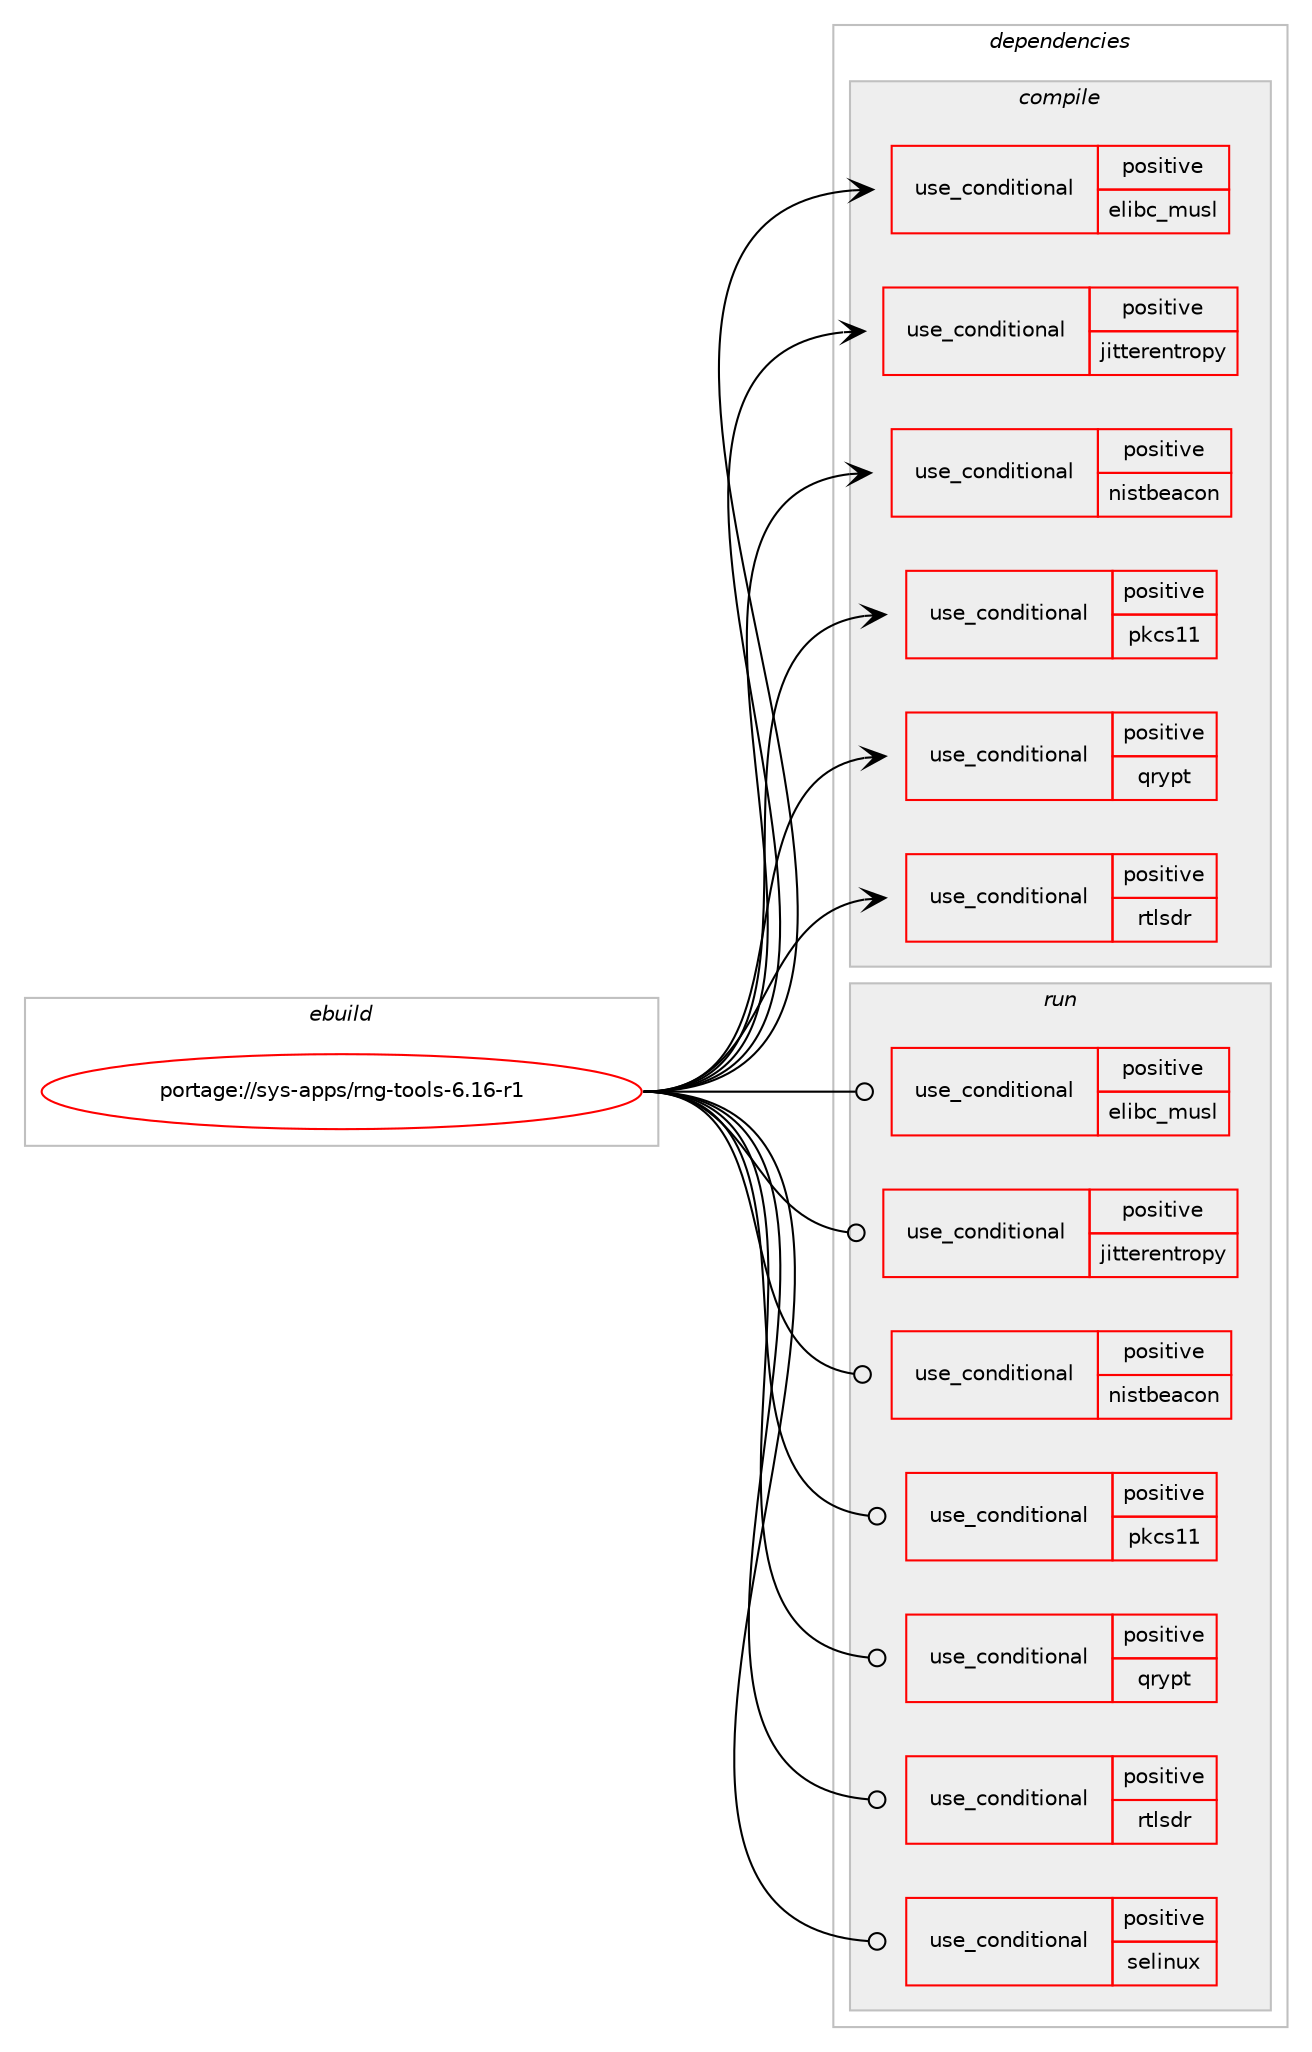digraph prolog {

# *************
# Graph options
# *************

newrank=true;
concentrate=true;
compound=true;
graph [rankdir=LR,fontname=Helvetica,fontsize=10,ranksep=1.5];#, ranksep=2.5, nodesep=0.2];
edge  [arrowhead=vee];
node  [fontname=Helvetica,fontsize=10];

# **********
# The ebuild
# **********

subgraph cluster_leftcol {
color=gray;
rank=same;
label=<<i>ebuild</i>>;
id [label="portage://sys-apps/rng-tools-6.16-r1", color=red, width=4, href="../sys-apps/rng-tools-6.16-r1.svg"];
}

# ****************
# The dependencies
# ****************

subgraph cluster_midcol {
color=gray;
label=<<i>dependencies</i>>;
subgraph cluster_compile {
fillcolor="#eeeeee";
style=filled;
label=<<i>compile</i>>;
subgraph cond13234 {
dependency19538 [label=<<TABLE BORDER="0" CELLBORDER="1" CELLSPACING="0" CELLPADDING="4"><TR><TD ROWSPAN="3" CELLPADDING="10">use_conditional</TD></TR><TR><TD>positive</TD></TR><TR><TD>elibc_musl</TD></TR></TABLE>>, shape=none, color=red];
# *** BEGIN UNKNOWN DEPENDENCY TYPE (TODO) ***
# dependency19538 -> package_dependency(portage://sys-apps/rng-tools-6.16-r1,install,no,sys-libs,argp-standalone,none,[,,],[],[])
# *** END UNKNOWN DEPENDENCY TYPE (TODO) ***

}
id:e -> dependency19538:w [weight=20,style="solid",arrowhead="vee"];
subgraph cond13235 {
dependency19539 [label=<<TABLE BORDER="0" CELLBORDER="1" CELLSPACING="0" CELLPADDING="4"><TR><TD ROWSPAN="3" CELLPADDING="10">use_conditional</TD></TR><TR><TD>positive</TD></TR><TR><TD>jitterentropy</TD></TR></TABLE>>, shape=none, color=red];
# *** BEGIN UNKNOWN DEPENDENCY TYPE (TODO) ***
# dependency19539 -> package_dependency(portage://sys-apps/rng-tools-6.16-r1,install,no,app-crypt,jitterentropy,none,[,,],any_same_slot,[])
# *** END UNKNOWN DEPENDENCY TYPE (TODO) ***

}
id:e -> dependency19539:w [weight=20,style="solid",arrowhead="vee"];
subgraph cond13236 {
dependency19540 [label=<<TABLE BORDER="0" CELLBORDER="1" CELLSPACING="0" CELLPADDING="4"><TR><TD ROWSPAN="3" CELLPADDING="10">use_conditional</TD></TR><TR><TD>positive</TD></TR><TR><TD>nistbeacon</TD></TR></TABLE>>, shape=none, color=red];
# *** BEGIN UNKNOWN DEPENDENCY TYPE (TODO) ***
# dependency19540 -> package_dependency(portage://sys-apps/rng-tools-6.16-r1,install,no,dev-libs,jansson,none,[,,],any_same_slot,[])
# *** END UNKNOWN DEPENDENCY TYPE (TODO) ***

# *** BEGIN UNKNOWN DEPENDENCY TYPE (TODO) ***
# dependency19540 -> package_dependency(portage://sys-apps/rng-tools-6.16-r1,install,no,dev-libs,libxml2,none,[,,],[slot(2),equal],[])
# *** END UNKNOWN DEPENDENCY TYPE (TODO) ***

# *** BEGIN UNKNOWN DEPENDENCY TYPE (TODO) ***
# dependency19540 -> package_dependency(portage://sys-apps/rng-tools-6.16-r1,install,no,net-misc,curl,none,[,,],[],[use(enable(ssl),none)])
# *** END UNKNOWN DEPENDENCY TYPE (TODO) ***

}
id:e -> dependency19540:w [weight=20,style="solid",arrowhead="vee"];
subgraph cond13237 {
dependency19541 [label=<<TABLE BORDER="0" CELLBORDER="1" CELLSPACING="0" CELLPADDING="4"><TR><TD ROWSPAN="3" CELLPADDING="10">use_conditional</TD></TR><TR><TD>positive</TD></TR><TR><TD>pkcs11</TD></TR></TABLE>>, shape=none, color=red];
# *** BEGIN UNKNOWN DEPENDENCY TYPE (TODO) ***
# dependency19541 -> package_dependency(portage://sys-apps/rng-tools-6.16-r1,install,no,dev-libs,libp11,none,[,,],any_same_slot,[])
# *** END UNKNOWN DEPENDENCY TYPE (TODO) ***

}
id:e -> dependency19541:w [weight=20,style="solid",arrowhead="vee"];
subgraph cond13238 {
dependency19542 [label=<<TABLE BORDER="0" CELLBORDER="1" CELLSPACING="0" CELLPADDING="4"><TR><TD ROWSPAN="3" CELLPADDING="10">use_conditional</TD></TR><TR><TD>positive</TD></TR><TR><TD>qrypt</TD></TR></TABLE>>, shape=none, color=red];
# *** BEGIN UNKNOWN DEPENDENCY TYPE (TODO) ***
# dependency19542 -> package_dependency(portage://sys-apps/rng-tools-6.16-r1,install,no,dev-libs,jansson,none,[,,],any_same_slot,[])
# *** END UNKNOWN DEPENDENCY TYPE (TODO) ***

# *** BEGIN UNKNOWN DEPENDENCY TYPE (TODO) ***
# dependency19542 -> package_dependency(portage://sys-apps/rng-tools-6.16-r1,install,no,net-misc,curl,none,[,,],[],[use(enable(ssl),none)])
# *** END UNKNOWN DEPENDENCY TYPE (TODO) ***

}
id:e -> dependency19542:w [weight=20,style="solid",arrowhead="vee"];
subgraph cond13239 {
dependency19543 [label=<<TABLE BORDER="0" CELLBORDER="1" CELLSPACING="0" CELLPADDING="4"><TR><TD ROWSPAN="3" CELLPADDING="10">use_conditional</TD></TR><TR><TD>positive</TD></TR><TR><TD>rtlsdr</TD></TR></TABLE>>, shape=none, color=red];
# *** BEGIN UNKNOWN DEPENDENCY TYPE (TODO) ***
# dependency19543 -> package_dependency(portage://sys-apps/rng-tools-6.16-r1,install,no,net-wireless,rtl-sdr,none,[,,],[],[])
# *** END UNKNOWN DEPENDENCY TYPE (TODO) ***

}
id:e -> dependency19543:w [weight=20,style="solid",arrowhead="vee"];
# *** BEGIN UNKNOWN DEPENDENCY TYPE (TODO) ***
# id -> package_dependency(portage://sys-apps/rng-tools-6.16-r1,install,no,dev-libs,openssl,none,[,,],any_same_slot,[])
# *** END UNKNOWN DEPENDENCY TYPE (TODO) ***

# *** BEGIN UNKNOWN DEPENDENCY TYPE (TODO) ***
# id -> package_dependency(portage://sys-apps/rng-tools-6.16-r1,install,no,sys-libs,libcap,none,[,,],[],[])
# *** END UNKNOWN DEPENDENCY TYPE (TODO) ***

}
subgraph cluster_compileandrun {
fillcolor="#eeeeee";
style=filled;
label=<<i>compile and run</i>>;
}
subgraph cluster_run {
fillcolor="#eeeeee";
style=filled;
label=<<i>run</i>>;
subgraph cond13240 {
dependency19544 [label=<<TABLE BORDER="0" CELLBORDER="1" CELLSPACING="0" CELLPADDING="4"><TR><TD ROWSPAN="3" CELLPADDING="10">use_conditional</TD></TR><TR><TD>positive</TD></TR><TR><TD>elibc_musl</TD></TR></TABLE>>, shape=none, color=red];
# *** BEGIN UNKNOWN DEPENDENCY TYPE (TODO) ***
# dependency19544 -> package_dependency(portage://sys-apps/rng-tools-6.16-r1,run,no,sys-libs,argp-standalone,none,[,,],[],[])
# *** END UNKNOWN DEPENDENCY TYPE (TODO) ***

}
id:e -> dependency19544:w [weight=20,style="solid",arrowhead="odot"];
subgraph cond13241 {
dependency19545 [label=<<TABLE BORDER="0" CELLBORDER="1" CELLSPACING="0" CELLPADDING="4"><TR><TD ROWSPAN="3" CELLPADDING="10">use_conditional</TD></TR><TR><TD>positive</TD></TR><TR><TD>jitterentropy</TD></TR></TABLE>>, shape=none, color=red];
# *** BEGIN UNKNOWN DEPENDENCY TYPE (TODO) ***
# dependency19545 -> package_dependency(portage://sys-apps/rng-tools-6.16-r1,run,no,app-crypt,jitterentropy,none,[,,],any_same_slot,[])
# *** END UNKNOWN DEPENDENCY TYPE (TODO) ***

}
id:e -> dependency19545:w [weight=20,style="solid",arrowhead="odot"];
subgraph cond13242 {
dependency19546 [label=<<TABLE BORDER="0" CELLBORDER="1" CELLSPACING="0" CELLPADDING="4"><TR><TD ROWSPAN="3" CELLPADDING="10">use_conditional</TD></TR><TR><TD>positive</TD></TR><TR><TD>nistbeacon</TD></TR></TABLE>>, shape=none, color=red];
# *** BEGIN UNKNOWN DEPENDENCY TYPE (TODO) ***
# dependency19546 -> package_dependency(portage://sys-apps/rng-tools-6.16-r1,run,no,dev-libs,jansson,none,[,,],any_same_slot,[])
# *** END UNKNOWN DEPENDENCY TYPE (TODO) ***

# *** BEGIN UNKNOWN DEPENDENCY TYPE (TODO) ***
# dependency19546 -> package_dependency(portage://sys-apps/rng-tools-6.16-r1,run,no,dev-libs,libxml2,none,[,,],[slot(2),equal],[])
# *** END UNKNOWN DEPENDENCY TYPE (TODO) ***

# *** BEGIN UNKNOWN DEPENDENCY TYPE (TODO) ***
# dependency19546 -> package_dependency(portage://sys-apps/rng-tools-6.16-r1,run,no,net-misc,curl,none,[,,],[],[use(enable(ssl),none)])
# *** END UNKNOWN DEPENDENCY TYPE (TODO) ***

}
id:e -> dependency19546:w [weight=20,style="solid",arrowhead="odot"];
subgraph cond13243 {
dependency19547 [label=<<TABLE BORDER="0" CELLBORDER="1" CELLSPACING="0" CELLPADDING="4"><TR><TD ROWSPAN="3" CELLPADDING="10">use_conditional</TD></TR><TR><TD>positive</TD></TR><TR><TD>pkcs11</TD></TR></TABLE>>, shape=none, color=red];
# *** BEGIN UNKNOWN DEPENDENCY TYPE (TODO) ***
# dependency19547 -> package_dependency(portage://sys-apps/rng-tools-6.16-r1,run,no,dev-libs,libp11,none,[,,],any_same_slot,[])
# *** END UNKNOWN DEPENDENCY TYPE (TODO) ***

}
id:e -> dependency19547:w [weight=20,style="solid",arrowhead="odot"];
subgraph cond13244 {
dependency19548 [label=<<TABLE BORDER="0" CELLBORDER="1" CELLSPACING="0" CELLPADDING="4"><TR><TD ROWSPAN="3" CELLPADDING="10">use_conditional</TD></TR><TR><TD>positive</TD></TR><TR><TD>qrypt</TD></TR></TABLE>>, shape=none, color=red];
# *** BEGIN UNKNOWN DEPENDENCY TYPE (TODO) ***
# dependency19548 -> package_dependency(portage://sys-apps/rng-tools-6.16-r1,run,no,dev-libs,jansson,none,[,,],any_same_slot,[])
# *** END UNKNOWN DEPENDENCY TYPE (TODO) ***

# *** BEGIN UNKNOWN DEPENDENCY TYPE (TODO) ***
# dependency19548 -> package_dependency(portage://sys-apps/rng-tools-6.16-r1,run,no,net-misc,curl,none,[,,],[],[use(enable(ssl),none)])
# *** END UNKNOWN DEPENDENCY TYPE (TODO) ***

}
id:e -> dependency19548:w [weight=20,style="solid",arrowhead="odot"];
subgraph cond13245 {
dependency19549 [label=<<TABLE BORDER="0" CELLBORDER="1" CELLSPACING="0" CELLPADDING="4"><TR><TD ROWSPAN="3" CELLPADDING="10">use_conditional</TD></TR><TR><TD>positive</TD></TR><TR><TD>rtlsdr</TD></TR></TABLE>>, shape=none, color=red];
# *** BEGIN UNKNOWN DEPENDENCY TYPE (TODO) ***
# dependency19549 -> package_dependency(portage://sys-apps/rng-tools-6.16-r1,run,no,net-wireless,rtl-sdr,none,[,,],[],[])
# *** END UNKNOWN DEPENDENCY TYPE (TODO) ***

}
id:e -> dependency19549:w [weight=20,style="solid",arrowhead="odot"];
subgraph cond13246 {
dependency19550 [label=<<TABLE BORDER="0" CELLBORDER="1" CELLSPACING="0" CELLPADDING="4"><TR><TD ROWSPAN="3" CELLPADDING="10">use_conditional</TD></TR><TR><TD>positive</TD></TR><TR><TD>selinux</TD></TR></TABLE>>, shape=none, color=red];
# *** BEGIN UNKNOWN DEPENDENCY TYPE (TODO) ***
# dependency19550 -> package_dependency(portage://sys-apps/rng-tools-6.16-r1,run,no,sec-policy,selinux-rngd,none,[,,],[],[])
# *** END UNKNOWN DEPENDENCY TYPE (TODO) ***

}
id:e -> dependency19550:w [weight=20,style="solid",arrowhead="odot"];
# *** BEGIN UNKNOWN DEPENDENCY TYPE (TODO) ***
# id -> package_dependency(portage://sys-apps/rng-tools-6.16-r1,run,no,dev-libs,openssl,none,[,,],any_same_slot,[])
# *** END UNKNOWN DEPENDENCY TYPE (TODO) ***

# *** BEGIN UNKNOWN DEPENDENCY TYPE (TODO) ***
# id -> package_dependency(portage://sys-apps/rng-tools-6.16-r1,run,no,sys-libs,libcap,none,[,,],[],[])
# *** END UNKNOWN DEPENDENCY TYPE (TODO) ***

}
}

# **************
# The candidates
# **************

subgraph cluster_choices {
rank=same;
color=gray;
label=<<i>candidates</i>>;

}

}
